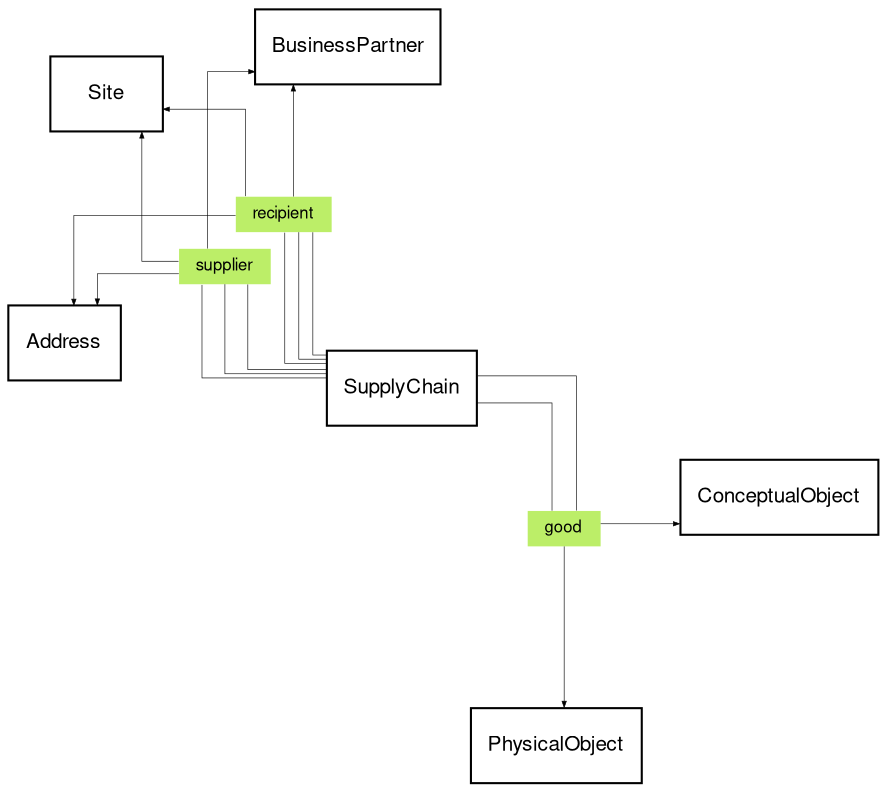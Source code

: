 digraph "supply-chain_ontology" {
	graph [fontname="Helvetica,Arial,sans-serif" fontsize=10 layout=neato overlap=false splines=ortho]
	node [fillcolor=darkgoldenrod1 fontname="Helvetica,Arial,sans-serif" fontsize=10 shape=record]
	edge [arrowsize=0.3 fontname="Helvetica,Arial,sans-serif" fontsize=10 penwidth=0.3]
	supplier [label=supplier fillcolor=darkolivegreen2 fontsize=8 height=0 shape=plaintext style=filled width=0]
	recipient [label=recipient fillcolor=darkolivegreen2 fontsize=8 height=0 shape=plaintext style=filled width=0]
	good [label=good fillcolor=darkolivegreen2 fontsize=8 height=0 shape=plaintext style=filled width=0]
	SupplyChain -> supplier [arrowhead=none]
	supplier -> BusinessPartner
	SupplyChain -> supplier [arrowhead=none]
	supplier -> Site
	SupplyChain -> supplier [arrowhead=none]
	supplier -> Address
	SupplyChain -> recipient [arrowhead=none]
	recipient -> BusinessPartner
	SupplyChain -> recipient [arrowhead=none]
	recipient -> Site
	SupplyChain -> recipient [arrowhead=none]
	recipient -> Address
	SupplyChain -> good [arrowhead=none]
	good -> PhysicalObject
	SupplyChain -> good [arrowhead=none]
	good -> ConceptualObject
}
